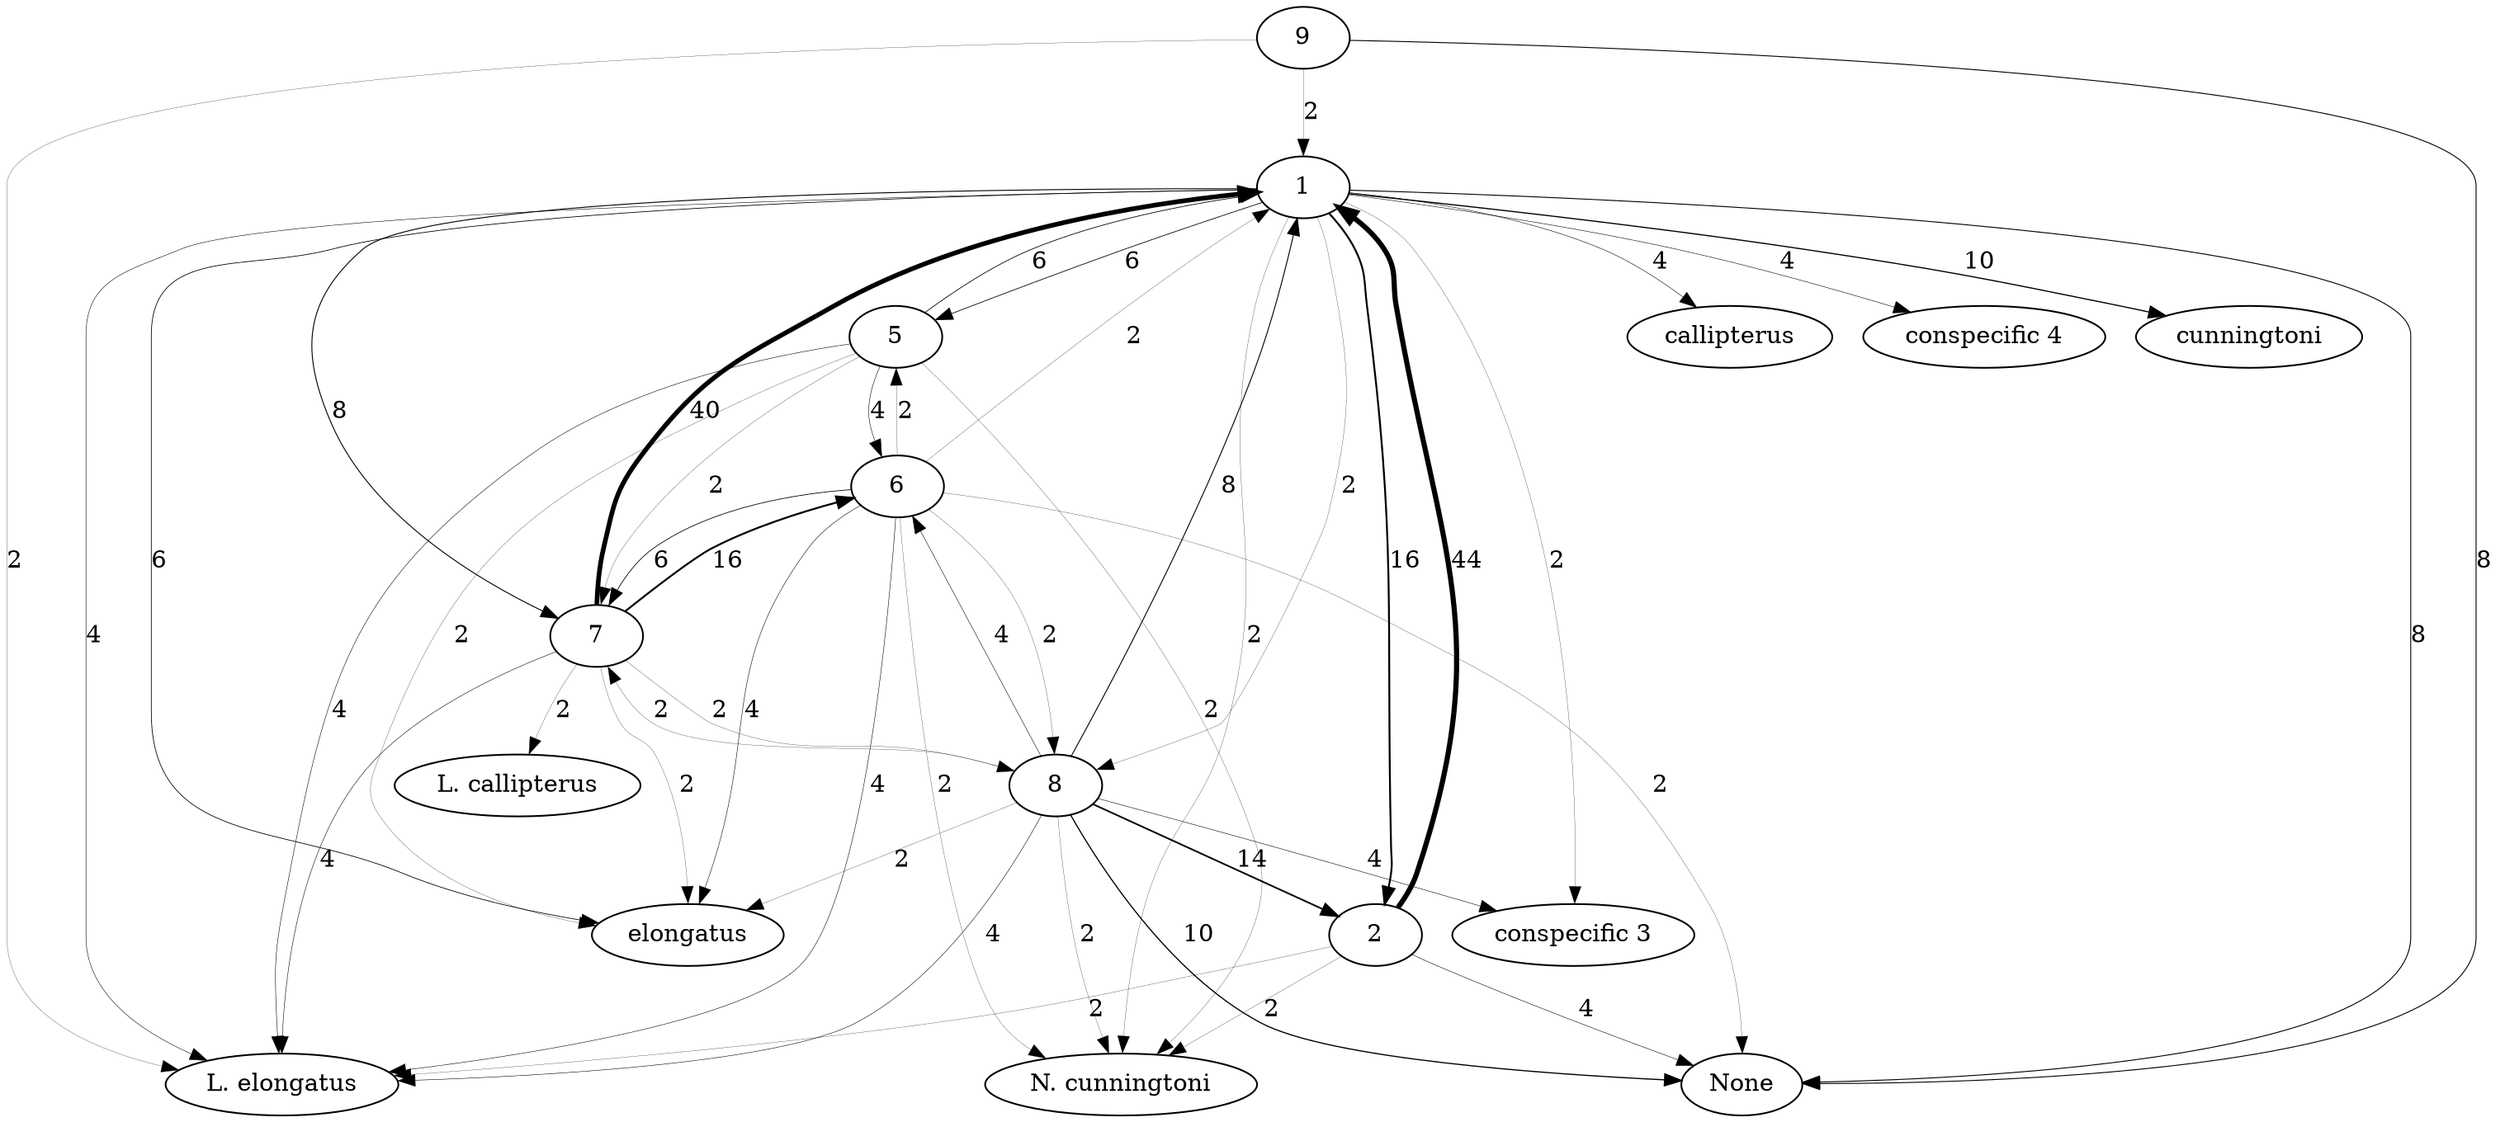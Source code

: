 strict digraph  {
1;
2;
5;
7;
8;
"L. elongatus";
"N. cunningtoni";
None;
callipterus;
"conspecific 3";
"conspecific 4";
cunningtoni;
elongatus;
6;
"L. callipterus";
9;
1 -> 2  [label=16, penwidth="1.0909090909090908"];
1 -> 5  [label=6, penwidth="0.4090909090909091"];
1 -> 7  [label=8, penwidth="0.5454545454545454"];
1 -> 8  [label=2, penwidth="0.13636363636363635"];
1 -> "L. elongatus"  [label=4, penwidth="0.2727272727272727"];
1 -> "N. cunningtoni"  [label=2, penwidth="0.13636363636363635"];
1 -> None  [label=8, penwidth="0.5454545454545454"];
1 -> callipterus  [label=4, penwidth="0.2727272727272727"];
1 -> "conspecific 3"  [label=2, penwidth="0.13636363636363635"];
1 -> "conspecific 4"  [label=4, penwidth="0.2727272727272727"];
1 -> cunningtoni  [label=10, penwidth="0.6818181818181818"];
1 -> elongatus  [label=6, penwidth="0.4090909090909091"];
2 -> 1  [label=44, penwidth="3.0"];
2 -> "L. elongatus"  [label=2, penwidth="0.13636363636363635"];
2 -> "N. cunningtoni"  [label=2, penwidth="0.13636363636363635"];
2 -> None  [label=4, penwidth="0.2727272727272727"];
5 -> 1  [label=6, penwidth="0.4090909090909091"];
5 -> 6  [label=4, penwidth="0.2727272727272727"];
5 -> 7  [label=2, penwidth="0.13636363636363635"];
5 -> "L. elongatus"  [label=4, penwidth="0.2727272727272727"];
5 -> "N. cunningtoni"  [label=2, penwidth="0.13636363636363635"];
5 -> elongatus  [label=2, penwidth="0.13636363636363635"];
7 -> 1  [label=40, penwidth="2.727272727272727"];
7 -> 6  [label=16, penwidth="1.0909090909090908"];
7 -> 8  [label=2, penwidth="0.13636363636363635"];
7 -> "L. callipterus"  [label=2, penwidth="0.13636363636363635"];
7 -> "L. elongatus"  [label=4, penwidth="0.2727272727272727"];
7 -> elongatus  [label=2, penwidth="0.13636363636363635"];
8 -> 1  [label=8, penwidth="0.5454545454545454"];
8 -> 2  [label=14, penwidth="0.9545454545454546"];
8 -> 6  [label=4, penwidth="0.2727272727272727"];
8 -> 7  [label=2, penwidth="0.13636363636363635"];
8 -> "L. elongatus"  [label=4, penwidth="0.2727272727272727"];
8 -> "N. cunningtoni"  [label=2, penwidth="0.13636363636363635"];
8 -> None  [label=10, penwidth="0.6818181818181818"];
8 -> "conspecific 3"  [label=4, penwidth="0.2727272727272727"];
8 -> elongatus  [label=2, penwidth="0.13636363636363635"];
6 -> 1  [label=2, penwidth="0.13636363636363635"];
6 -> 5  [label=2, penwidth="0.13636363636363635"];
6 -> 7  [label=6, penwidth="0.4090909090909091"];
6 -> 8  [label=2, penwidth="0.13636363636363635"];
6 -> "L. elongatus"  [label=4, penwidth="0.2727272727272727"];
6 -> "N. cunningtoni"  [label=2, penwidth="0.13636363636363635"];
6 -> None  [label=2, penwidth="0.13636363636363635"];
6 -> elongatus  [label=4, penwidth="0.2727272727272727"];
9 -> 1  [label=2, penwidth="0.13636363636363635"];
9 -> "L. elongatus"  [label=2, penwidth="0.13636363636363635"];
9 -> None  [label=8, penwidth="0.5454545454545454"];
}
